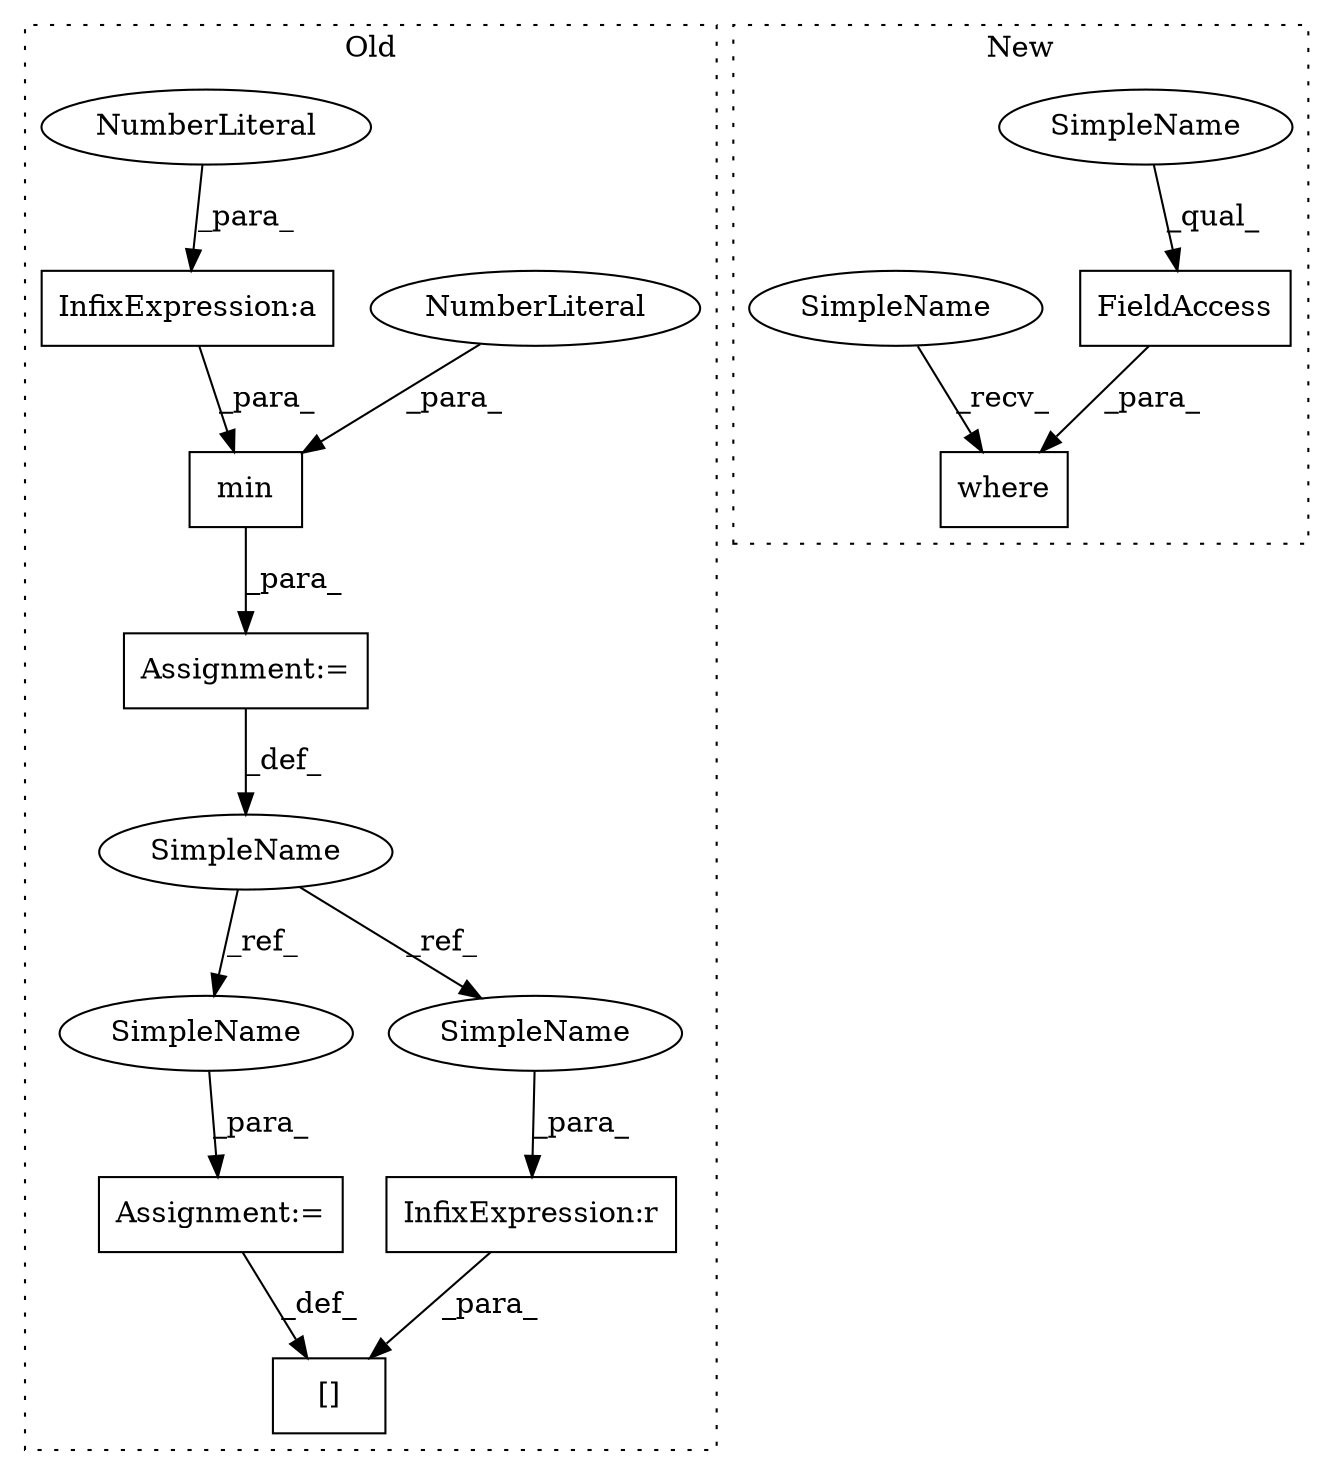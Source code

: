 digraph G {
subgraph cluster0 {
1 [label="min" a="32" s="42147,42178" l="4,1" shape="box"];
4 [label="InfixExpression:a" a="27" s="42172" l="3" shape="box"];
5 [label="NumberLiteral" a="34" s="42151" l="3" shape="ellipse"];
6 [label="NumberLiteral" a="34" s="42175" l="3" shape="ellipse"];
7 [label="[]" a="2" s="42241,42284" l="17,1" shape="box"];
8 [label="InfixExpression:r" a="27" s="42275" l="3" shape="box"];
9 [label="SimpleName" a="42" s="42141" l="5" shape="ellipse"];
10 [label="Assignment:=" a="7" s="42285" l="1" shape="box"];
11 [label="Assignment:=" a="7" s="42146" l="1" shape="box"];
14 [label="SimpleName" a="42" s="42286" l="5" shape="ellipse"];
15 [label="SimpleName" a="42" s="42278" l="5" shape="ellipse"];
label = "Old";
style="dotted";
}
subgraph cluster1 {
2 [label="where" a="32" s="45788,45813" l="6,1" shape="box"];
3 [label="FieldAccess" a="22" s="45804" l="9" shape="box"];
12 [label="SimpleName" a="42" s="45804" l="5" shape="ellipse"];
13 [label="SimpleName" a="42" s="45782" l="5" shape="ellipse"];
label = "New";
style="dotted";
}
1 -> 11 [label="_para_"];
3 -> 2 [label="_para_"];
4 -> 1 [label="_para_"];
5 -> 1 [label="_para_"];
6 -> 4 [label="_para_"];
8 -> 7 [label="_para_"];
9 -> 14 [label="_ref_"];
9 -> 15 [label="_ref_"];
10 -> 7 [label="_def_"];
11 -> 9 [label="_def_"];
12 -> 3 [label="_qual_"];
13 -> 2 [label="_recv_"];
14 -> 10 [label="_para_"];
15 -> 8 [label="_para_"];
}